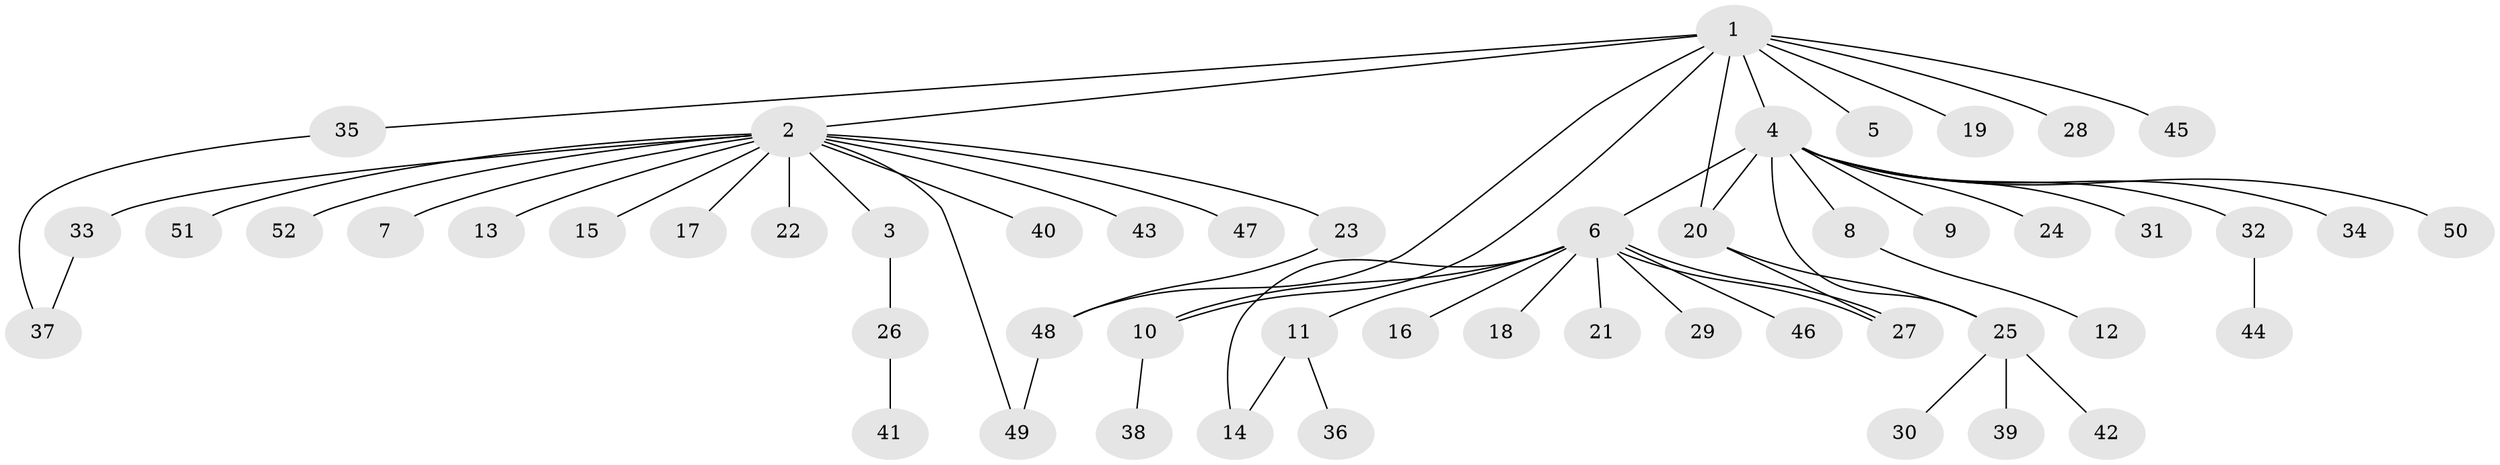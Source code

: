 // coarse degree distribution, {9: 0.024390243902439025, 14: 0.024390243902439025, 2: 0.12195121951219512, 10: 0.024390243902439025, 11: 0.024390243902439025, 1: 0.6829268292682927, 4: 0.04878048780487805, 3: 0.04878048780487805}
// Generated by graph-tools (version 1.1) at 2025/23/03/03/25 07:23:52]
// undirected, 52 vertices, 60 edges
graph export_dot {
graph [start="1"]
  node [color=gray90,style=filled];
  1;
  2;
  3;
  4;
  5;
  6;
  7;
  8;
  9;
  10;
  11;
  12;
  13;
  14;
  15;
  16;
  17;
  18;
  19;
  20;
  21;
  22;
  23;
  24;
  25;
  26;
  27;
  28;
  29;
  30;
  31;
  32;
  33;
  34;
  35;
  36;
  37;
  38;
  39;
  40;
  41;
  42;
  43;
  44;
  45;
  46;
  47;
  48;
  49;
  50;
  51;
  52;
  1 -- 2;
  1 -- 4;
  1 -- 5;
  1 -- 10;
  1 -- 19;
  1 -- 20;
  1 -- 28;
  1 -- 35;
  1 -- 45;
  1 -- 48;
  2 -- 3;
  2 -- 7;
  2 -- 13;
  2 -- 15;
  2 -- 17;
  2 -- 22;
  2 -- 23;
  2 -- 33;
  2 -- 40;
  2 -- 43;
  2 -- 47;
  2 -- 49;
  2 -- 51;
  2 -- 52;
  3 -- 26;
  4 -- 6;
  4 -- 8;
  4 -- 9;
  4 -- 20;
  4 -- 24;
  4 -- 25;
  4 -- 31;
  4 -- 32;
  4 -- 34;
  4 -- 50;
  6 -- 10;
  6 -- 11;
  6 -- 14;
  6 -- 16;
  6 -- 18;
  6 -- 21;
  6 -- 27;
  6 -- 27;
  6 -- 29;
  6 -- 46;
  8 -- 12;
  10 -- 38;
  11 -- 14;
  11 -- 36;
  20 -- 25;
  20 -- 27;
  23 -- 48;
  25 -- 30;
  25 -- 39;
  25 -- 42;
  26 -- 41;
  32 -- 44;
  33 -- 37;
  35 -- 37;
  48 -- 49;
}

